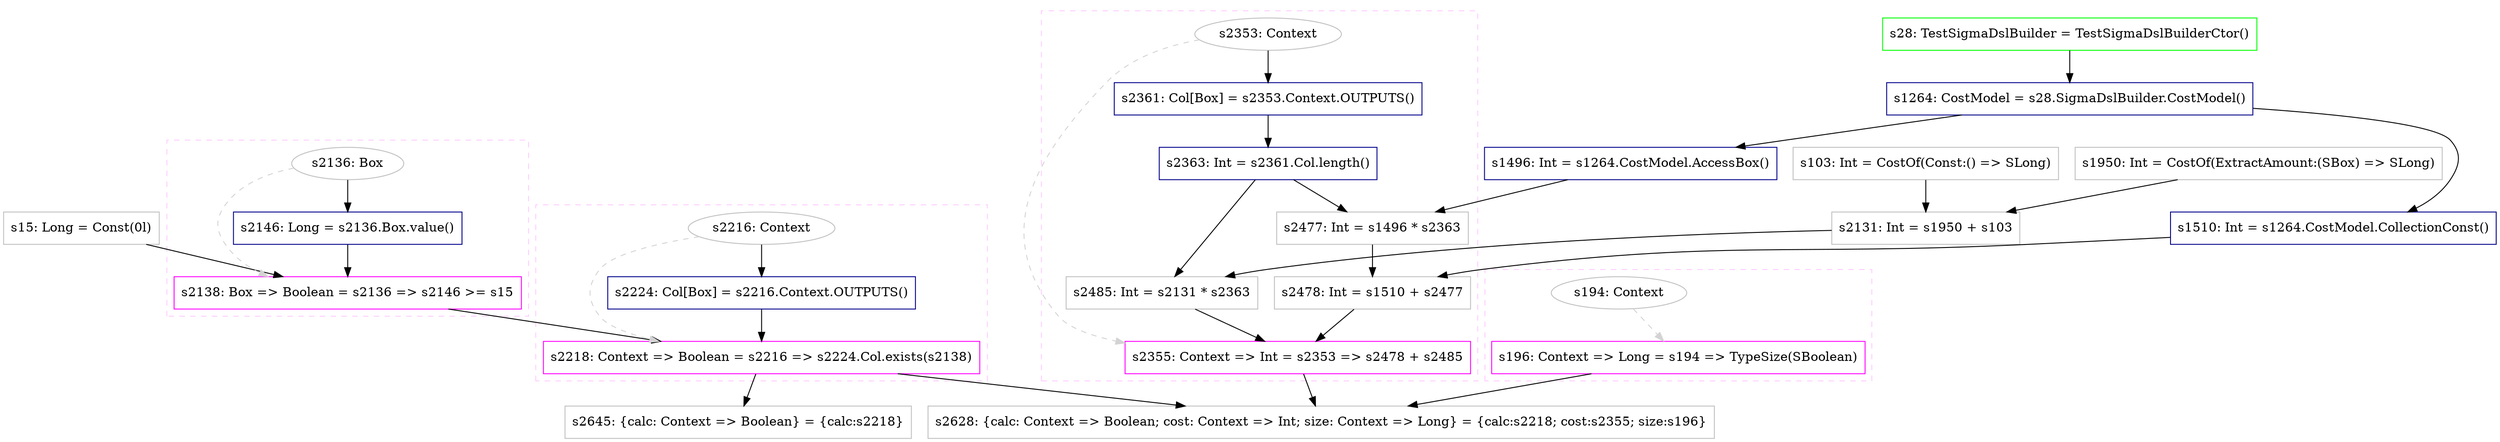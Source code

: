 digraph "exists" {
concentrate=true
node [style=filled, fillcolor=orangered]

"s15" [
label="s15: Long = Const(0l)"
shape=box, color=gray, tooltip="s15:Long", style=filled, fillcolor=white
]
subgraph cluster_s2138 {
style=dashed; color="#FFCCFF"
"s2136" [
label="s2136: Box"
shape=oval, color=gray, tooltip="s2136:Box", style=filled, fillcolor=white
]
"s2138" [
label="s2138: Box => Boolean = s2136 => s2146 >= s15"
shape=box, color=magenta, tooltip="s2138:Box => Boolean", style=filled, fillcolor=white
]
{rank=source; s2136}
"s2146" [
label="s2146: Long = s2136.Box.value()"
shape=box, color=darkblue, tooltip="s2146:Long", style=filled, fillcolor=white
]
{rank=sink; s2138}
}
subgraph cluster_s2218 {
style=dashed; color="#FFCCFF"
"s2216" [
label="s2216: Context"
shape=oval, color=gray, tooltip="s2216:Context", style=filled, fillcolor=white
]
"s2218" [
label="s2218: Context => Boolean = s2216 => s2224.Col.exists(s2138)"
shape=box, color=magenta, tooltip="s2218:Context => Boolean", style=filled, fillcolor=white
]
{rank=source; s2216}
"s2224" [
label="s2224: Col[Box] = s2216.Context.OUTPUTS()"
shape=box, color=darkblue, tooltip="s2224:Col[Box]", style=filled, fillcolor=white
]
{rank=sink; s2218}
}
"s1950" [
label="s1950: Int = CostOf(ExtractAmount:(SBox) => SLong)"
shape=box, color=gray, tooltip="s1950:Int", style=filled, fillcolor=white
]
"s103" [
label="s103: Int = CostOf(Const:() => SLong)"
shape=box, color=gray, tooltip="s103:Int", style=filled, fillcolor=white
]
"s2131" [
label="s2131: Int = s1950 + s103"
shape=box, color=gray, tooltip="s2131:Int", style=filled, fillcolor=white
]
"s28" [
label="s28: TestSigmaDslBuilder = TestSigmaDslBuilderCtor()"
shape=box, color=green, tooltip="s28:TestSigmaDslBuilder", style=filled, fillcolor=white
]
"s1264" [
label="s1264: CostModel = s28.SigmaDslBuilder.CostModel()"
shape=box, color=darkblue, tooltip="s1264:CostModel", style=filled, fillcolor=white
]
"s1510" [
label="s1510: Int = s1264.CostModel.CollectionConst()"
shape=box, color=darkblue, tooltip="s1510:Int", style=filled, fillcolor=white
]
"s1496" [
label="s1496: Int = s1264.CostModel.AccessBox()"
shape=box, color=darkblue, tooltip="s1496:Int", style=filled, fillcolor=white
]
subgraph cluster_s2355 {
style=dashed; color="#FFCCFF"
"s2353" [
label="s2353: Context"
shape=oval, color=gray, tooltip="s2353:Context", style=filled, fillcolor=white
]
"s2355" [
label="s2355: Context => Int = s2353 => s2478 + s2485"
shape=box, color=magenta, tooltip="s2355:Context => Int", style=filled, fillcolor=white
]
{rank=source; s2353}
"s2361" [
label="s2361: Col[Box] = s2353.Context.OUTPUTS()"
shape=box, color=darkblue, tooltip="s2361:Col[Box]", style=filled, fillcolor=white
]
"s2363" [
label="s2363: Int = s2361.Col.length()"
shape=box, color=darkblue, tooltip="s2363:Int", style=filled, fillcolor=white
]
"s2477" [
label="s2477: Int = s1496 * s2363"
shape=box, color=gray, tooltip="s2477:Int", style=filled, fillcolor=white
]
"s2478" [
label="s2478: Int = s1510 + s2477"
shape=box, color=gray, tooltip="s2478:Int", style=filled, fillcolor=white
]
"s2485" [
label="s2485: Int = s2131 * s2363"
shape=box, color=gray, tooltip="s2485:Int", style=filled, fillcolor=white
]
{rank=sink; s2355}
}
subgraph cluster_s196 {
style=dashed; color="#FFCCFF"
"s194" [
label="s194: Context"
shape=oval, color=gray, tooltip="s194:Context", style=filled, fillcolor=white
]
"s196" [
label="s196: Context => Long = s194 => TypeSize(SBoolean)"
shape=box, color=magenta, tooltip="s196:Context => Long", style=filled, fillcolor=white
]
{rank=source; s194}
{rank=sink; s196}
}
"s2628" [
label="s2628: {calc: Context => Boolean; cost: Context => Int; size: Context => Long} = {calc:s2218; cost:s2355; size:s196}"
shape=box, color=gray, tooltip="s2628:{calc: Context => Boolean; cost: Context => Int; size: Context => Long}", style=filled, fillcolor=white
]
"s2645" [
label="s2645: {calc: Context => Boolean} = {calc:s2218}"
shape=box, color=gray, tooltip="s2645:{calc: Context => Boolean}", style=filled, fillcolor=white
]
"s1950" -> "s2131" [style=solid]
"s103" -> "s2131" [style=solid]
"s2361" -> "s2363" [style=solid]
"s2136" -> "s2146" [style=solid]
"s28" -> "s1264" [style=solid]
"s194" -> "s196" [style=dashed, color=lightgray, weight=0]
"s2218" -> "s2628" [style=solid]
"s2355" -> "s2628" [style=solid]
"s196" -> "s2628" [style=solid]
"s1496" -> "s2477" [style=solid]
"s2363" -> "s2477" [style=solid]
"s2353" -> "s2355" [style=dashed, color=lightgray, weight=0]
"s2478" -> "s2355" [style=solid]
"s2485" -> "s2355" [style=solid]
"s2218" -> "s2645" [style=solid]
"s1264" -> "s1510" [style=solid]
"s2353" -> "s2361" [style=solid]
"s1510" -> "s2478" [style=solid]
"s2477" -> "s2478" [style=solid]
"s1264" -> "s1496" [style=solid]
"s2216" -> "s2224" [style=solid]
"s2216" -> "s2218" [style=dashed, color=lightgray, weight=0]
"s2224" -> "s2218" [style=solid]
"s2138" -> "s2218" [style=solid]
"s2131" -> "s2485" [style=solid]
"s2363" -> "s2485" [style=solid]
"s2136" -> "s2138" [style=dashed, color=lightgray, weight=0]
"s2146" -> "s2138" [style=solid]
"s15" -> "s2138" [style=solid]
}
